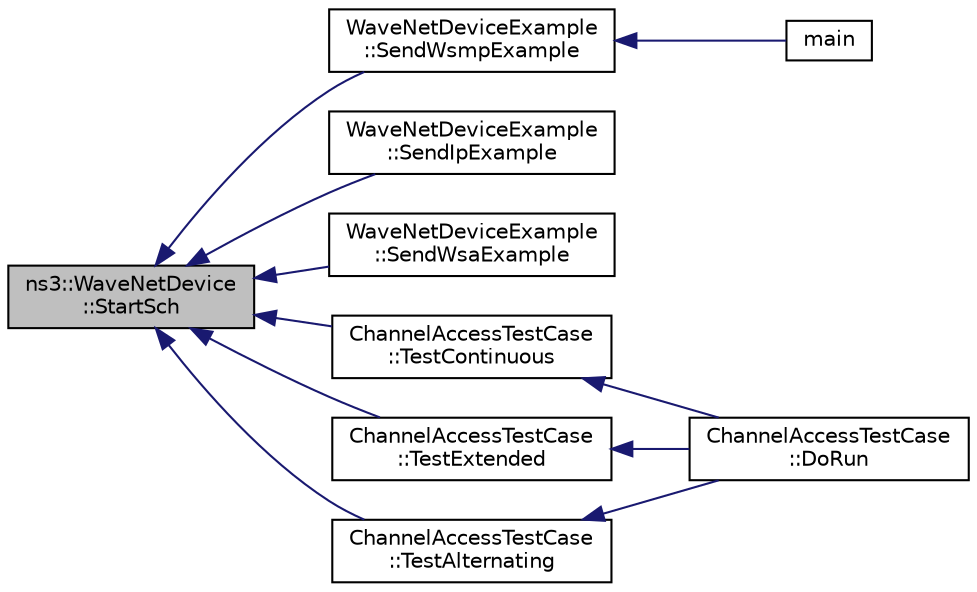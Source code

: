 digraph "ns3::WaveNetDevice::StartSch"
{
  edge [fontname="Helvetica",fontsize="10",labelfontname="Helvetica",labelfontsize="10"];
  node [fontname="Helvetica",fontsize="10",shape=record];
  rankdir="LR";
  Node1 [label="ns3::WaveNetDevice\l::StartSch",height=0.2,width=0.4,color="black", fillcolor="grey75", style="filled", fontcolor="black"];
  Node1 -> Node2 [dir="back",color="midnightblue",fontsize="10",style="solid"];
  Node2 [label="WaveNetDeviceExample\l::SendWsmpExample",height=0.2,width=0.4,color="black", fillcolor="white", style="filled",URL="$d2/dcc/classWaveNetDeviceExample.html#ad36808acd544ff68268912c9386213fe",tooltip="Send WSMP example function. "];
  Node2 -> Node3 [dir="back",color="midnightblue",fontsize="10",style="solid"];
  Node3 [label="main",height=0.2,width=0.4,color="black", fillcolor="white", style="filled",URL="$d1/dc4/wave-simple-device_8cc.html#a0ddf1224851353fc92bfbff6f499fa97"];
  Node1 -> Node4 [dir="back",color="midnightblue",fontsize="10",style="solid"];
  Node4 [label="WaveNetDeviceExample\l::SendIpExample",height=0.2,width=0.4,color="black", fillcolor="white", style="filled",URL="$d2/dcc/classWaveNetDeviceExample.html#a97da76e52cd76f5054e8c92cfae01a9e",tooltip="Send IP example function. "];
  Node1 -> Node5 [dir="back",color="midnightblue",fontsize="10",style="solid"];
  Node5 [label="WaveNetDeviceExample\l::SendWsaExample",height=0.2,width=0.4,color="black", fillcolor="white", style="filled",URL="$d2/dcc/classWaveNetDeviceExample.html#ac1725733b797a26cd3655b58adad965e",tooltip="Send WSA example. "];
  Node1 -> Node6 [dir="back",color="midnightblue",fontsize="10",style="solid"];
  Node6 [label="ChannelAccessTestCase\l::TestContinuous",height=0.2,width=0.4,color="black", fillcolor="white", style="filled",URL="$d3/d75/classChannelAccessTestCase.html#ae5e346e49aa60f74439c2f2db2030d08"];
  Node6 -> Node7 [dir="back",color="midnightblue",fontsize="10",style="solid"];
  Node7 [label="ChannelAccessTestCase\l::DoRun",height=0.2,width=0.4,color="black", fillcolor="white", style="filled",URL="$d3/d75/classChannelAccessTestCase.html#ad3169383a172cbaf1ed6b94adbe9d33a",tooltip="Implementation to actually run this TestCase. "];
  Node1 -> Node8 [dir="back",color="midnightblue",fontsize="10",style="solid"];
  Node8 [label="ChannelAccessTestCase\l::TestExtended",height=0.2,width=0.4,color="black", fillcolor="white", style="filled",URL="$d3/d75/classChannelAccessTestCase.html#aeacbe5638af4e2b93a53229020abd796"];
  Node8 -> Node7 [dir="back",color="midnightblue",fontsize="10",style="solid"];
  Node1 -> Node9 [dir="back",color="midnightblue",fontsize="10",style="solid"];
  Node9 [label="ChannelAccessTestCase\l::TestAlternating",height=0.2,width=0.4,color="black", fillcolor="white", style="filled",URL="$d3/d75/classChannelAccessTestCase.html#a0a581ae6f9c8e9f1317bdcf7e0e95936"];
  Node9 -> Node7 [dir="back",color="midnightblue",fontsize="10",style="solid"];
}
